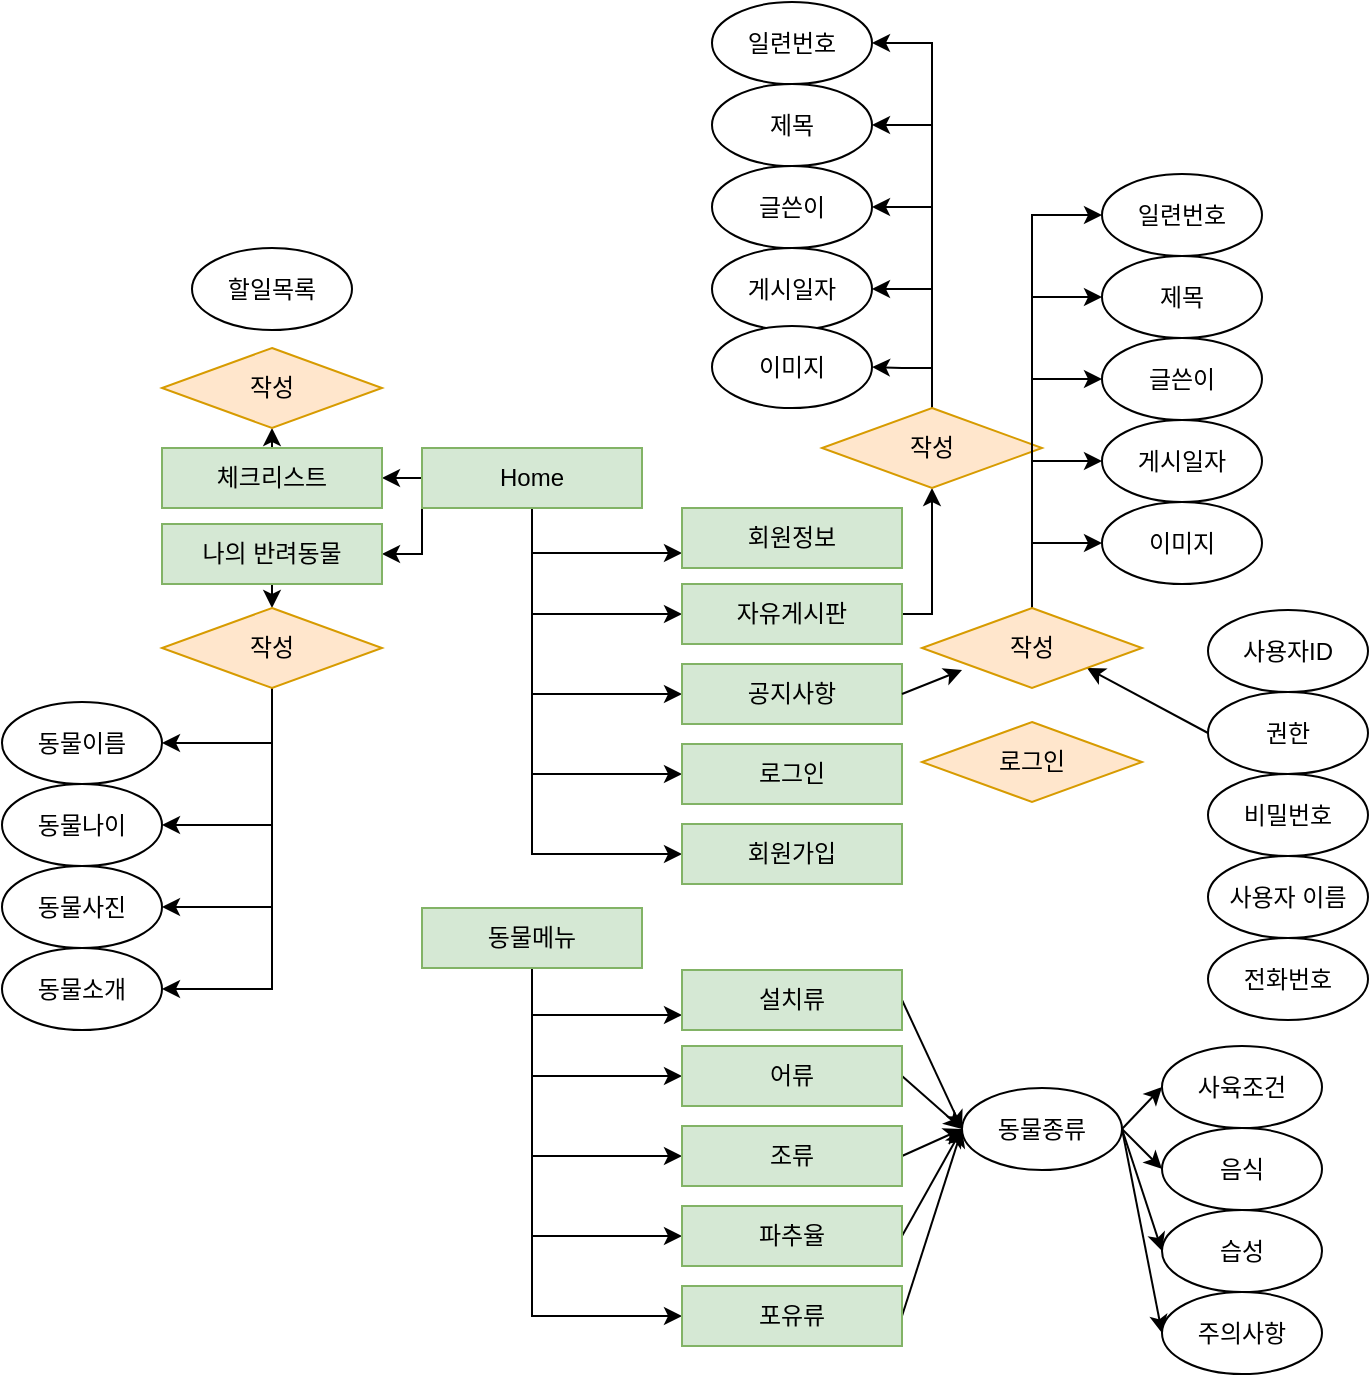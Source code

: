 <mxfile version="24.4.9" type="device">
  <diagram name="페이지-1" id="Hm5BHgp9FagYk8v7ndi8">
    <mxGraphModel dx="1434" dy="746" grid="1" gridSize="10" guides="1" tooltips="1" connect="1" arrows="1" fold="1" page="1" pageScale="1" pageWidth="827" pageHeight="1169" math="0" shadow="0">
      <root>
        <mxCell id="0" />
        <mxCell id="1" parent="0" />
        <mxCell id="Zym9FuqsWw-Ty0-ybr4e-64" style="edgeStyle=orthogonalEdgeStyle;rounded=0;orthogonalLoop=1;jettySize=auto;html=1;exitX=0.5;exitY=1;exitDx=0;exitDy=0;entryX=0;entryY=0.5;entryDx=0;entryDy=0;" edge="1" parent="1" source="Zym9FuqsWw-Ty0-ybr4e-1" target="Zym9FuqsWw-Ty0-ybr4e-2">
          <mxGeometry relative="1" as="geometry" />
        </mxCell>
        <mxCell id="Zym9FuqsWw-Ty0-ybr4e-65" style="edgeStyle=orthogonalEdgeStyle;rounded=0;orthogonalLoop=1;jettySize=auto;html=1;exitX=0.5;exitY=1;exitDx=0;exitDy=0;entryX=0;entryY=0.5;entryDx=0;entryDy=0;" edge="1" parent="1" source="Zym9FuqsWw-Ty0-ybr4e-1" target="Zym9FuqsWw-Ty0-ybr4e-3">
          <mxGeometry relative="1" as="geometry" />
        </mxCell>
        <mxCell id="Zym9FuqsWw-Ty0-ybr4e-66" style="edgeStyle=orthogonalEdgeStyle;rounded=0;orthogonalLoop=1;jettySize=auto;html=1;exitX=0.5;exitY=1;exitDx=0;exitDy=0;entryX=0;entryY=0.5;entryDx=0;entryDy=0;" edge="1" parent="1" source="Zym9FuqsWw-Ty0-ybr4e-1" target="Zym9FuqsWw-Ty0-ybr4e-4">
          <mxGeometry relative="1" as="geometry" />
        </mxCell>
        <mxCell id="Zym9FuqsWw-Ty0-ybr4e-67" style="edgeStyle=orthogonalEdgeStyle;rounded=0;orthogonalLoop=1;jettySize=auto;html=1;exitX=0.5;exitY=1;exitDx=0;exitDy=0;entryX=0;entryY=0.5;entryDx=0;entryDy=0;" edge="1" parent="1" source="Zym9FuqsWw-Ty0-ybr4e-1" target="Zym9FuqsWw-Ty0-ybr4e-5">
          <mxGeometry relative="1" as="geometry" />
        </mxCell>
        <mxCell id="Zym9FuqsWw-Ty0-ybr4e-68" style="edgeStyle=orthogonalEdgeStyle;rounded=0;orthogonalLoop=1;jettySize=auto;html=1;exitX=0.5;exitY=1;exitDx=0;exitDy=0;entryX=0;entryY=0.75;entryDx=0;entryDy=0;" edge="1" parent="1" source="Zym9FuqsWw-Ty0-ybr4e-1" target="Zym9FuqsWw-Ty0-ybr4e-6">
          <mxGeometry relative="1" as="geometry" />
        </mxCell>
        <mxCell id="Zym9FuqsWw-Ty0-ybr4e-85" style="edgeStyle=orthogonalEdgeStyle;rounded=0;orthogonalLoop=1;jettySize=auto;html=1;exitX=0;exitY=0.5;exitDx=0;exitDy=0;entryX=1;entryY=0.5;entryDx=0;entryDy=0;" edge="1" parent="1" source="Zym9FuqsWw-Ty0-ybr4e-1" target="Zym9FuqsWw-Ty0-ybr4e-19">
          <mxGeometry relative="1" as="geometry" />
        </mxCell>
        <mxCell id="Zym9FuqsWw-Ty0-ybr4e-86" style="edgeStyle=orthogonalEdgeStyle;rounded=0;orthogonalLoop=1;jettySize=auto;html=1;exitX=0;exitY=0.5;exitDx=0;exitDy=0;entryX=1;entryY=0.5;entryDx=0;entryDy=0;" edge="1" parent="1" source="Zym9FuqsWw-Ty0-ybr4e-1" target="Zym9FuqsWw-Ty0-ybr4e-20">
          <mxGeometry relative="1" as="geometry">
            <Array as="points">
              <mxPoint x="250" y="283" />
            </Array>
          </mxGeometry>
        </mxCell>
        <mxCell id="Zym9FuqsWw-Ty0-ybr4e-1" value="Home" style="rounded=0;whiteSpace=wrap;html=1;fillColor=#d5e8d4;strokeColor=#82b366;" vertex="1" parent="1">
          <mxGeometry x="250" y="230" width="110" height="30" as="geometry" />
        </mxCell>
        <mxCell id="Zym9FuqsWw-Ty0-ybr4e-80" style="edgeStyle=orthogonalEdgeStyle;rounded=0;orthogonalLoop=1;jettySize=auto;html=1;exitX=1;exitY=0.5;exitDx=0;exitDy=0;entryX=0.5;entryY=1;entryDx=0;entryDy=0;" edge="1" parent="1" source="Zym9FuqsWw-Ty0-ybr4e-2" target="Zym9FuqsWw-Ty0-ybr4e-23">
          <mxGeometry relative="1" as="geometry">
            <Array as="points">
              <mxPoint x="505" y="313" />
            </Array>
          </mxGeometry>
        </mxCell>
        <mxCell id="Zym9FuqsWw-Ty0-ybr4e-2" value="자유게시판" style="rounded=0;whiteSpace=wrap;html=1;fillColor=#d5e8d4;strokeColor=#82b366;" vertex="1" parent="1">
          <mxGeometry x="380" y="298" width="110" height="30" as="geometry" />
        </mxCell>
        <mxCell id="Zym9FuqsWw-Ty0-ybr4e-3" value="공지사항" style="rounded=0;whiteSpace=wrap;html=1;fillColor=#d5e8d4;strokeColor=#82b366;" vertex="1" parent="1">
          <mxGeometry x="380" y="338" width="110" height="30" as="geometry" />
        </mxCell>
        <mxCell id="Zym9FuqsWw-Ty0-ybr4e-4" value="로그인" style="rounded=0;whiteSpace=wrap;html=1;fillColor=#d5e8d4;strokeColor=#82b366;" vertex="1" parent="1">
          <mxGeometry x="380" y="378" width="110" height="30" as="geometry" />
        </mxCell>
        <mxCell id="Zym9FuqsWw-Ty0-ybr4e-5" value="회원가입" style="rounded=0;whiteSpace=wrap;html=1;fillColor=#d5e8d4;strokeColor=#82b366;" vertex="1" parent="1">
          <mxGeometry x="380" y="418" width="110" height="30" as="geometry" />
        </mxCell>
        <mxCell id="Zym9FuqsWw-Ty0-ybr4e-6" value="회원정보" style="rounded=0;whiteSpace=wrap;html=1;fillColor=#d5e8d4;strokeColor=#82b366;" vertex="1" parent="1">
          <mxGeometry x="380" y="260" width="110" height="30" as="geometry" />
        </mxCell>
        <mxCell id="Zym9FuqsWw-Ty0-ybr4e-48" style="edgeStyle=orthogonalEdgeStyle;rounded=0;orthogonalLoop=1;jettySize=auto;html=1;exitX=0.5;exitY=1;exitDx=0;exitDy=0;entryX=0;entryY=0.5;entryDx=0;entryDy=0;" edge="1" parent="1" source="Zym9FuqsWw-Ty0-ybr4e-7" target="Zym9FuqsWw-Ty0-ybr4e-8">
          <mxGeometry relative="1" as="geometry" />
        </mxCell>
        <mxCell id="Zym9FuqsWw-Ty0-ybr4e-49" style="edgeStyle=orthogonalEdgeStyle;rounded=0;orthogonalLoop=1;jettySize=auto;html=1;exitX=0.5;exitY=1;exitDx=0;exitDy=0;entryX=0;entryY=0.5;entryDx=0;entryDy=0;" edge="1" parent="1" source="Zym9FuqsWw-Ty0-ybr4e-7" target="Zym9FuqsWw-Ty0-ybr4e-9">
          <mxGeometry relative="1" as="geometry" />
        </mxCell>
        <mxCell id="Zym9FuqsWw-Ty0-ybr4e-50" style="edgeStyle=orthogonalEdgeStyle;rounded=0;orthogonalLoop=1;jettySize=auto;html=1;exitX=0.5;exitY=1;exitDx=0;exitDy=0;entryX=0;entryY=0.5;entryDx=0;entryDy=0;" edge="1" parent="1" source="Zym9FuqsWw-Ty0-ybr4e-7" target="Zym9FuqsWw-Ty0-ybr4e-10">
          <mxGeometry relative="1" as="geometry" />
        </mxCell>
        <mxCell id="Zym9FuqsWw-Ty0-ybr4e-51" style="edgeStyle=orthogonalEdgeStyle;rounded=0;orthogonalLoop=1;jettySize=auto;html=1;exitX=0.5;exitY=1;exitDx=0;exitDy=0;entryX=0;entryY=0.5;entryDx=0;entryDy=0;" edge="1" parent="1" source="Zym9FuqsWw-Ty0-ybr4e-7" target="Zym9FuqsWw-Ty0-ybr4e-11">
          <mxGeometry relative="1" as="geometry" />
        </mxCell>
        <mxCell id="Zym9FuqsWw-Ty0-ybr4e-52" style="edgeStyle=orthogonalEdgeStyle;rounded=0;orthogonalLoop=1;jettySize=auto;html=1;exitX=0.5;exitY=1;exitDx=0;exitDy=0;entryX=0;entryY=0.75;entryDx=0;entryDy=0;" edge="1" parent="1" source="Zym9FuqsWw-Ty0-ybr4e-7" target="Zym9FuqsWw-Ty0-ybr4e-12">
          <mxGeometry relative="1" as="geometry" />
        </mxCell>
        <mxCell id="Zym9FuqsWw-Ty0-ybr4e-7" value="동물메뉴" style="rounded=0;whiteSpace=wrap;html=1;fillColor=#d5e8d4;strokeColor=#82b366;" vertex="1" parent="1">
          <mxGeometry x="250" y="460" width="110" height="30" as="geometry" />
        </mxCell>
        <mxCell id="Zym9FuqsWw-Ty0-ybr4e-56" style="rounded=0;orthogonalLoop=1;jettySize=auto;html=1;exitX=1;exitY=0.5;exitDx=0;exitDy=0;entryX=0;entryY=0.5;entryDx=0;entryDy=0;" edge="1" parent="1" source="Zym9FuqsWw-Ty0-ybr4e-8" target="Zym9FuqsWw-Ty0-ybr4e-13">
          <mxGeometry relative="1" as="geometry" />
        </mxCell>
        <mxCell id="Zym9FuqsWw-Ty0-ybr4e-8" value="어류" style="rounded=0;whiteSpace=wrap;html=1;fillColor=#d5e8d4;strokeColor=#82b366;" vertex="1" parent="1">
          <mxGeometry x="380" y="529" width="110" height="30" as="geometry" />
        </mxCell>
        <mxCell id="Zym9FuqsWw-Ty0-ybr4e-55" style="rounded=0;orthogonalLoop=1;jettySize=auto;html=1;exitX=1;exitY=0.5;exitDx=0;exitDy=0;entryX=0;entryY=0.5;entryDx=0;entryDy=0;" edge="1" parent="1" source="Zym9FuqsWw-Ty0-ybr4e-9" target="Zym9FuqsWw-Ty0-ybr4e-13">
          <mxGeometry relative="1" as="geometry" />
        </mxCell>
        <mxCell id="Zym9FuqsWw-Ty0-ybr4e-9" value="조류" style="rounded=0;whiteSpace=wrap;html=1;fillColor=#d5e8d4;strokeColor=#82b366;" vertex="1" parent="1">
          <mxGeometry x="380" y="569" width="110" height="30" as="geometry" />
        </mxCell>
        <mxCell id="Zym9FuqsWw-Ty0-ybr4e-54" style="rounded=0;orthogonalLoop=1;jettySize=auto;html=1;exitX=1;exitY=0.5;exitDx=0;exitDy=0;entryX=0;entryY=0.5;entryDx=0;entryDy=0;" edge="1" parent="1" source="Zym9FuqsWw-Ty0-ybr4e-10" target="Zym9FuqsWw-Ty0-ybr4e-13">
          <mxGeometry relative="1" as="geometry" />
        </mxCell>
        <mxCell id="Zym9FuqsWw-Ty0-ybr4e-10" value="파추율" style="rounded=0;whiteSpace=wrap;html=1;fillColor=#d5e8d4;strokeColor=#82b366;" vertex="1" parent="1">
          <mxGeometry x="380" y="609" width="110" height="30" as="geometry" />
        </mxCell>
        <mxCell id="Zym9FuqsWw-Ty0-ybr4e-53" style="rounded=0;orthogonalLoop=1;jettySize=auto;html=1;exitX=1;exitY=0.5;exitDx=0;exitDy=0;entryX=0;entryY=0.5;entryDx=0;entryDy=0;" edge="1" parent="1" source="Zym9FuqsWw-Ty0-ybr4e-11" target="Zym9FuqsWw-Ty0-ybr4e-13">
          <mxGeometry relative="1" as="geometry" />
        </mxCell>
        <mxCell id="Zym9FuqsWw-Ty0-ybr4e-11" value="포유류" style="rounded=0;whiteSpace=wrap;html=1;fillColor=#d5e8d4;strokeColor=#82b366;" vertex="1" parent="1">
          <mxGeometry x="380" y="649" width="110" height="30" as="geometry" />
        </mxCell>
        <mxCell id="Zym9FuqsWw-Ty0-ybr4e-57" style="rounded=0;orthogonalLoop=1;jettySize=auto;html=1;exitX=1;exitY=0.5;exitDx=0;exitDy=0;entryX=0;entryY=0.5;entryDx=0;entryDy=0;" edge="1" parent="1" source="Zym9FuqsWw-Ty0-ybr4e-12" target="Zym9FuqsWw-Ty0-ybr4e-13">
          <mxGeometry relative="1" as="geometry" />
        </mxCell>
        <mxCell id="Zym9FuqsWw-Ty0-ybr4e-12" value="설치류" style="rounded=0;whiteSpace=wrap;html=1;fillColor=#d5e8d4;strokeColor=#82b366;" vertex="1" parent="1">
          <mxGeometry x="380" y="491" width="110" height="30" as="geometry" />
        </mxCell>
        <mxCell id="Zym9FuqsWw-Ty0-ybr4e-58" style="rounded=0;orthogonalLoop=1;jettySize=auto;html=1;exitX=1;exitY=0.5;exitDx=0;exitDy=0;entryX=0;entryY=0.5;entryDx=0;entryDy=0;" edge="1" parent="1" source="Zym9FuqsWw-Ty0-ybr4e-13" target="Zym9FuqsWw-Ty0-ybr4e-14">
          <mxGeometry relative="1" as="geometry" />
        </mxCell>
        <mxCell id="Zym9FuqsWw-Ty0-ybr4e-59" style="rounded=0;orthogonalLoop=1;jettySize=auto;html=1;exitX=1;exitY=0.5;exitDx=0;exitDy=0;entryX=0;entryY=0.5;entryDx=0;entryDy=0;" edge="1" parent="1" source="Zym9FuqsWw-Ty0-ybr4e-13" target="Zym9FuqsWw-Ty0-ybr4e-15">
          <mxGeometry relative="1" as="geometry" />
        </mxCell>
        <mxCell id="Zym9FuqsWw-Ty0-ybr4e-60" style="rounded=0;orthogonalLoop=1;jettySize=auto;html=1;exitX=1;exitY=0.5;exitDx=0;exitDy=0;entryX=0;entryY=0.5;entryDx=0;entryDy=0;" edge="1" parent="1" source="Zym9FuqsWw-Ty0-ybr4e-13" target="Zym9FuqsWw-Ty0-ybr4e-16">
          <mxGeometry relative="1" as="geometry" />
        </mxCell>
        <mxCell id="Zym9FuqsWw-Ty0-ybr4e-61" style="rounded=0;orthogonalLoop=1;jettySize=auto;html=1;exitX=1;exitY=0.5;exitDx=0;exitDy=0;entryX=0;entryY=0.5;entryDx=0;entryDy=0;" edge="1" parent="1" source="Zym9FuqsWw-Ty0-ybr4e-13" target="Zym9FuqsWw-Ty0-ybr4e-17">
          <mxGeometry relative="1" as="geometry" />
        </mxCell>
        <mxCell id="Zym9FuqsWw-Ty0-ybr4e-13" value="동물종류" style="ellipse;whiteSpace=wrap;html=1;" vertex="1" parent="1">
          <mxGeometry x="520" y="550" width="80" height="41" as="geometry" />
        </mxCell>
        <mxCell id="Zym9FuqsWw-Ty0-ybr4e-14" value="사육조건" style="ellipse;whiteSpace=wrap;html=1;" vertex="1" parent="1">
          <mxGeometry x="620" y="529" width="80" height="41" as="geometry" />
        </mxCell>
        <mxCell id="Zym9FuqsWw-Ty0-ybr4e-15" value="음식" style="ellipse;whiteSpace=wrap;html=1;" vertex="1" parent="1">
          <mxGeometry x="620" y="570" width="80" height="41" as="geometry" />
        </mxCell>
        <mxCell id="Zym9FuqsWw-Ty0-ybr4e-16" value="습성" style="ellipse;whiteSpace=wrap;html=1;" vertex="1" parent="1">
          <mxGeometry x="620" y="611" width="80" height="41" as="geometry" />
        </mxCell>
        <mxCell id="Zym9FuqsWw-Ty0-ybr4e-17" value="주의사항" style="ellipse;whiteSpace=wrap;html=1;" vertex="1" parent="1">
          <mxGeometry x="620" y="652" width="80" height="41" as="geometry" />
        </mxCell>
        <mxCell id="Zym9FuqsWw-Ty0-ybr4e-39" style="edgeStyle=orthogonalEdgeStyle;rounded=0;orthogonalLoop=1;jettySize=auto;html=1;exitX=0.5;exitY=0;exitDx=0;exitDy=0;entryX=0.5;entryY=1;entryDx=0;entryDy=0;" edge="1" parent="1" source="Zym9FuqsWw-Ty0-ybr4e-19" target="Zym9FuqsWw-Ty0-ybr4e-22">
          <mxGeometry relative="1" as="geometry" />
        </mxCell>
        <mxCell id="Zym9FuqsWw-Ty0-ybr4e-19" value="체크리스트" style="rounded=0;whiteSpace=wrap;html=1;fillColor=#d5e8d4;strokeColor=#82b366;" vertex="1" parent="1">
          <mxGeometry x="120" y="230" width="110" height="30" as="geometry" />
        </mxCell>
        <mxCell id="Zym9FuqsWw-Ty0-ybr4e-38" style="edgeStyle=orthogonalEdgeStyle;rounded=0;orthogonalLoop=1;jettySize=auto;html=1;exitX=0.5;exitY=1;exitDx=0;exitDy=0;entryX=0.5;entryY=0;entryDx=0;entryDy=0;" edge="1" parent="1" source="Zym9FuqsWw-Ty0-ybr4e-20" target="Zym9FuqsWw-Ty0-ybr4e-21">
          <mxGeometry relative="1" as="geometry" />
        </mxCell>
        <mxCell id="Zym9FuqsWw-Ty0-ybr4e-20" value="나의 반려동물" style="rounded=0;whiteSpace=wrap;html=1;fillColor=#d5e8d4;strokeColor=#82b366;" vertex="1" parent="1">
          <mxGeometry x="120" y="268" width="110" height="30" as="geometry" />
        </mxCell>
        <mxCell id="Zym9FuqsWw-Ty0-ybr4e-42" style="edgeStyle=orthogonalEdgeStyle;rounded=0;orthogonalLoop=1;jettySize=auto;html=1;exitX=0.5;exitY=1;exitDx=0;exitDy=0;entryX=1;entryY=0.5;entryDx=0;entryDy=0;" edge="1" parent="1" source="Zym9FuqsWw-Ty0-ybr4e-21" target="Zym9FuqsWw-Ty0-ybr4e-33">
          <mxGeometry relative="1" as="geometry" />
        </mxCell>
        <mxCell id="Zym9FuqsWw-Ty0-ybr4e-43" style="edgeStyle=orthogonalEdgeStyle;rounded=0;orthogonalLoop=1;jettySize=auto;html=1;exitX=0.5;exitY=1;exitDx=0;exitDy=0;entryX=1;entryY=0.5;entryDx=0;entryDy=0;" edge="1" parent="1" source="Zym9FuqsWw-Ty0-ybr4e-21" target="Zym9FuqsWw-Ty0-ybr4e-34">
          <mxGeometry relative="1" as="geometry" />
        </mxCell>
        <mxCell id="Zym9FuqsWw-Ty0-ybr4e-44" style="edgeStyle=orthogonalEdgeStyle;rounded=0;orthogonalLoop=1;jettySize=auto;html=1;exitX=0.5;exitY=1;exitDx=0;exitDy=0;entryX=1;entryY=0.5;entryDx=0;entryDy=0;" edge="1" parent="1" source="Zym9FuqsWw-Ty0-ybr4e-21" target="Zym9FuqsWw-Ty0-ybr4e-35">
          <mxGeometry relative="1" as="geometry" />
        </mxCell>
        <mxCell id="Zym9FuqsWw-Ty0-ybr4e-45" style="edgeStyle=orthogonalEdgeStyle;rounded=0;orthogonalLoop=1;jettySize=auto;html=1;exitX=0.5;exitY=1;exitDx=0;exitDy=0;entryX=1;entryY=0.5;entryDx=0;entryDy=0;" edge="1" parent="1" source="Zym9FuqsWw-Ty0-ybr4e-21" target="Zym9FuqsWw-Ty0-ybr4e-36">
          <mxGeometry relative="1" as="geometry" />
        </mxCell>
        <mxCell id="Zym9FuqsWw-Ty0-ybr4e-21" value="작성" style="rhombus;whiteSpace=wrap;html=1;fillColor=#ffe6cc;strokeColor=#d79b00;" vertex="1" parent="1">
          <mxGeometry x="120" y="310" width="110" height="40" as="geometry" />
        </mxCell>
        <mxCell id="Zym9FuqsWw-Ty0-ybr4e-22" value="작성" style="rhombus;whiteSpace=wrap;html=1;fillColor=#ffe6cc;strokeColor=#d79b00;" vertex="1" parent="1">
          <mxGeometry x="120" y="180" width="110" height="40" as="geometry" />
        </mxCell>
        <mxCell id="Zym9FuqsWw-Ty0-ybr4e-75" style="edgeStyle=orthogonalEdgeStyle;rounded=0;orthogonalLoop=1;jettySize=auto;html=1;exitX=0.5;exitY=0;exitDx=0;exitDy=0;entryX=1;entryY=0.5;entryDx=0;entryDy=0;" edge="1" parent="1" source="Zym9FuqsWw-Ty0-ybr4e-23" target="Zym9FuqsWw-Ty0-ybr4e-74">
          <mxGeometry relative="1" as="geometry" />
        </mxCell>
        <mxCell id="Zym9FuqsWw-Ty0-ybr4e-76" style="edgeStyle=orthogonalEdgeStyle;rounded=0;orthogonalLoop=1;jettySize=auto;html=1;exitX=0.5;exitY=0;exitDx=0;exitDy=0;entryX=1;entryY=0.5;entryDx=0;entryDy=0;" edge="1" parent="1" source="Zym9FuqsWw-Ty0-ybr4e-23" target="Zym9FuqsWw-Ty0-ybr4e-73">
          <mxGeometry relative="1" as="geometry" />
        </mxCell>
        <mxCell id="Zym9FuqsWw-Ty0-ybr4e-77" style="edgeStyle=orthogonalEdgeStyle;rounded=0;orthogonalLoop=1;jettySize=auto;html=1;exitX=0.5;exitY=0;exitDx=0;exitDy=0;entryX=1;entryY=0.5;entryDx=0;entryDy=0;" edge="1" parent="1" source="Zym9FuqsWw-Ty0-ybr4e-23" target="Zym9FuqsWw-Ty0-ybr4e-72">
          <mxGeometry relative="1" as="geometry" />
        </mxCell>
        <mxCell id="Zym9FuqsWw-Ty0-ybr4e-78" style="edgeStyle=orthogonalEdgeStyle;rounded=0;orthogonalLoop=1;jettySize=auto;html=1;exitX=0.5;exitY=0;exitDx=0;exitDy=0;entryX=1;entryY=0.5;entryDx=0;entryDy=0;" edge="1" parent="1" source="Zym9FuqsWw-Ty0-ybr4e-23" target="Zym9FuqsWw-Ty0-ybr4e-71">
          <mxGeometry relative="1" as="geometry" />
        </mxCell>
        <mxCell id="Zym9FuqsWw-Ty0-ybr4e-94" style="edgeStyle=orthogonalEdgeStyle;rounded=0;orthogonalLoop=1;jettySize=auto;html=1;exitX=0.5;exitY=0;exitDx=0;exitDy=0;entryX=1;entryY=0.5;entryDx=0;entryDy=0;" edge="1" parent="1" source="Zym9FuqsWw-Ty0-ybr4e-23" target="Zym9FuqsWw-Ty0-ybr4e-93">
          <mxGeometry relative="1" as="geometry">
            <Array as="points">
              <mxPoint x="505" y="190" />
              <mxPoint x="490" y="190" />
            </Array>
          </mxGeometry>
        </mxCell>
        <mxCell id="Zym9FuqsWw-Ty0-ybr4e-23" value="작성" style="rhombus;whiteSpace=wrap;html=1;fillColor=#ffe6cc;strokeColor=#d79b00;" vertex="1" parent="1">
          <mxGeometry x="450" y="210" width="110" height="40" as="geometry" />
        </mxCell>
        <mxCell id="Zym9FuqsWw-Ty0-ybr4e-24" value="사용자ID" style="ellipse;whiteSpace=wrap;html=1;" vertex="1" parent="1">
          <mxGeometry x="643" y="311" width="80" height="41" as="geometry" />
        </mxCell>
        <mxCell id="Zym9FuqsWw-Ty0-ybr4e-25" value="비밀번호" style="ellipse;whiteSpace=wrap;html=1;" vertex="1" parent="1">
          <mxGeometry x="643" y="393" width="80" height="41" as="geometry" />
        </mxCell>
        <mxCell id="Zym9FuqsWw-Ty0-ybr4e-26" value="사용자 이름" style="ellipse;whiteSpace=wrap;html=1;" vertex="1" parent="1">
          <mxGeometry x="643" y="434" width="80" height="41" as="geometry" />
        </mxCell>
        <mxCell id="Zym9FuqsWw-Ty0-ybr4e-27" value="전화번호" style="ellipse;whiteSpace=wrap;html=1;" vertex="1" parent="1">
          <mxGeometry x="643" y="475" width="80" height="41" as="geometry" />
        </mxCell>
        <mxCell id="Zym9FuqsWw-Ty0-ybr4e-28" value="로그인" style="rhombus;whiteSpace=wrap;html=1;fillColor=#ffe6cc;strokeColor=#d79b00;" vertex="1" parent="1">
          <mxGeometry x="500" y="367" width="110" height="40" as="geometry" />
        </mxCell>
        <mxCell id="Zym9FuqsWw-Ty0-ybr4e-84" style="rounded=0;orthogonalLoop=1;jettySize=auto;html=1;exitX=0;exitY=0.5;exitDx=0;exitDy=0;entryX=1;entryY=1;entryDx=0;entryDy=0;" edge="1" parent="1" source="Zym9FuqsWw-Ty0-ybr4e-29" target="Zym9FuqsWw-Ty0-ybr4e-79">
          <mxGeometry relative="1" as="geometry" />
        </mxCell>
        <mxCell id="Zym9FuqsWw-Ty0-ybr4e-29" value="권한" style="ellipse;whiteSpace=wrap;html=1;" vertex="1" parent="1">
          <mxGeometry x="643" y="352" width="80" height="41" as="geometry" />
        </mxCell>
        <mxCell id="Zym9FuqsWw-Ty0-ybr4e-30" value="할일목록" style="ellipse;whiteSpace=wrap;html=1;" vertex="1" parent="1">
          <mxGeometry x="135" y="130" width="80" height="41" as="geometry" />
        </mxCell>
        <mxCell id="Zym9FuqsWw-Ty0-ybr4e-33" value="동물이름" style="ellipse;whiteSpace=wrap;html=1;" vertex="1" parent="1">
          <mxGeometry x="40" y="357" width="80" height="41" as="geometry" />
        </mxCell>
        <mxCell id="Zym9FuqsWw-Ty0-ybr4e-34" value="동물나이" style="ellipse;whiteSpace=wrap;html=1;" vertex="1" parent="1">
          <mxGeometry x="40" y="398" width="80" height="41" as="geometry" />
        </mxCell>
        <mxCell id="Zym9FuqsWw-Ty0-ybr4e-35" value="동물사진" style="ellipse;whiteSpace=wrap;html=1;" vertex="1" parent="1">
          <mxGeometry x="40" y="439" width="80" height="41" as="geometry" />
        </mxCell>
        <mxCell id="Zym9FuqsWw-Ty0-ybr4e-36" value="동물소개" style="ellipse;whiteSpace=wrap;html=1;" vertex="1" parent="1">
          <mxGeometry x="40" y="480" width="80" height="41" as="geometry" />
        </mxCell>
        <mxCell id="Zym9FuqsWw-Ty0-ybr4e-71" value="일련번호" style="ellipse;whiteSpace=wrap;html=1;" vertex="1" parent="1">
          <mxGeometry x="395" y="7" width="80" height="41" as="geometry" />
        </mxCell>
        <mxCell id="Zym9FuqsWw-Ty0-ybr4e-72" value="제목" style="ellipse;whiteSpace=wrap;html=1;" vertex="1" parent="1">
          <mxGeometry x="395" y="48" width="80" height="41" as="geometry" />
        </mxCell>
        <mxCell id="Zym9FuqsWw-Ty0-ybr4e-73" value="글쓴이" style="ellipse;whiteSpace=wrap;html=1;" vertex="1" parent="1">
          <mxGeometry x="395" y="89" width="80" height="41" as="geometry" />
        </mxCell>
        <mxCell id="Zym9FuqsWw-Ty0-ybr4e-74" value="게시일자" style="ellipse;whiteSpace=wrap;html=1;" vertex="1" parent="1">
          <mxGeometry x="395" y="130" width="80" height="41" as="geometry" />
        </mxCell>
        <mxCell id="Zym9FuqsWw-Ty0-ybr4e-95" style="edgeStyle=orthogonalEdgeStyle;rounded=0;orthogonalLoop=1;jettySize=auto;html=1;exitX=0.5;exitY=0;exitDx=0;exitDy=0;entryX=0;entryY=0.5;entryDx=0;entryDy=0;" edge="1" parent="1" source="Zym9FuqsWw-Ty0-ybr4e-79" target="Zym9FuqsWw-Ty0-ybr4e-92">
          <mxGeometry relative="1" as="geometry" />
        </mxCell>
        <mxCell id="Zym9FuqsWw-Ty0-ybr4e-96" style="edgeStyle=orthogonalEdgeStyle;rounded=0;orthogonalLoop=1;jettySize=auto;html=1;exitX=0.5;exitY=0;exitDx=0;exitDy=0;entryX=0;entryY=0.5;entryDx=0;entryDy=0;" edge="1" parent="1" source="Zym9FuqsWw-Ty0-ybr4e-79" target="Zym9FuqsWw-Ty0-ybr4e-91">
          <mxGeometry relative="1" as="geometry" />
        </mxCell>
        <mxCell id="Zym9FuqsWw-Ty0-ybr4e-97" style="edgeStyle=orthogonalEdgeStyle;rounded=0;orthogonalLoop=1;jettySize=auto;html=1;exitX=0.5;exitY=0;exitDx=0;exitDy=0;entryX=0;entryY=0.5;entryDx=0;entryDy=0;" edge="1" parent="1" source="Zym9FuqsWw-Ty0-ybr4e-79" target="Zym9FuqsWw-Ty0-ybr4e-90">
          <mxGeometry relative="1" as="geometry" />
        </mxCell>
        <mxCell id="Zym9FuqsWw-Ty0-ybr4e-98" style="edgeStyle=orthogonalEdgeStyle;rounded=0;orthogonalLoop=1;jettySize=auto;html=1;exitX=0.5;exitY=0;exitDx=0;exitDy=0;entryX=0;entryY=0.5;entryDx=0;entryDy=0;" edge="1" parent="1" source="Zym9FuqsWw-Ty0-ybr4e-79" target="Zym9FuqsWw-Ty0-ybr4e-89">
          <mxGeometry relative="1" as="geometry" />
        </mxCell>
        <mxCell id="Zym9FuqsWw-Ty0-ybr4e-99" style="edgeStyle=orthogonalEdgeStyle;rounded=0;orthogonalLoop=1;jettySize=auto;html=1;exitX=0.5;exitY=0;exitDx=0;exitDy=0;entryX=0;entryY=0.5;entryDx=0;entryDy=0;" edge="1" parent="1" source="Zym9FuqsWw-Ty0-ybr4e-79" target="Zym9FuqsWw-Ty0-ybr4e-88">
          <mxGeometry relative="1" as="geometry" />
        </mxCell>
        <mxCell id="Zym9FuqsWw-Ty0-ybr4e-79" value="작성" style="rhombus;whiteSpace=wrap;html=1;fillColor=#ffe6cc;strokeColor=#d79b00;" vertex="1" parent="1">
          <mxGeometry x="500" y="310" width="110" height="40" as="geometry" />
        </mxCell>
        <mxCell id="Zym9FuqsWw-Ty0-ybr4e-83" style="rounded=0;orthogonalLoop=1;jettySize=auto;html=1;exitX=1;exitY=0.5;exitDx=0;exitDy=0;entryX=0.182;entryY=0.775;entryDx=0;entryDy=0;entryPerimeter=0;" edge="1" parent="1" source="Zym9FuqsWw-Ty0-ybr4e-3" target="Zym9FuqsWw-Ty0-ybr4e-79">
          <mxGeometry relative="1" as="geometry" />
        </mxCell>
        <mxCell id="Zym9FuqsWw-Ty0-ybr4e-88" value="일련번호" style="ellipse;whiteSpace=wrap;html=1;" vertex="1" parent="1">
          <mxGeometry x="590" y="93" width="80" height="41" as="geometry" />
        </mxCell>
        <mxCell id="Zym9FuqsWw-Ty0-ybr4e-89" value="제목" style="ellipse;whiteSpace=wrap;html=1;" vertex="1" parent="1">
          <mxGeometry x="590" y="134" width="80" height="41" as="geometry" />
        </mxCell>
        <mxCell id="Zym9FuqsWw-Ty0-ybr4e-90" value="글쓴이" style="ellipse;whiteSpace=wrap;html=1;" vertex="1" parent="1">
          <mxGeometry x="590" y="175" width="80" height="41" as="geometry" />
        </mxCell>
        <mxCell id="Zym9FuqsWw-Ty0-ybr4e-91" value="게시일자" style="ellipse;whiteSpace=wrap;html=1;" vertex="1" parent="1">
          <mxGeometry x="590" y="216" width="80" height="41" as="geometry" />
        </mxCell>
        <mxCell id="Zym9FuqsWw-Ty0-ybr4e-92" value="이미지" style="ellipse;whiteSpace=wrap;html=1;" vertex="1" parent="1">
          <mxGeometry x="590" y="257" width="80" height="41" as="geometry" />
        </mxCell>
        <mxCell id="Zym9FuqsWw-Ty0-ybr4e-93" value="이미지" style="ellipse;whiteSpace=wrap;html=1;" vertex="1" parent="1">
          <mxGeometry x="395" y="169" width="80" height="41" as="geometry" />
        </mxCell>
      </root>
    </mxGraphModel>
  </diagram>
</mxfile>
